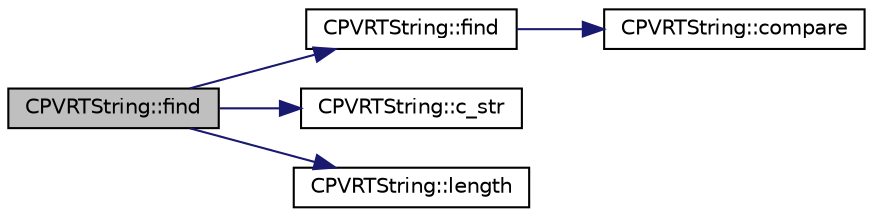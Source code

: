 digraph "CPVRTString::find"
{
  edge [fontname="Helvetica",fontsize="10",labelfontname="Helvetica",labelfontsize="10"];
  node [fontname="Helvetica",fontsize="10",shape=record];
  rankdir="LR";
  Node1 [label="CPVRTString::find",height=0.2,width=0.4,color="black", fillcolor="grey75", style="filled", fontcolor="black"];
  Node1 -> Node2 [color="midnightblue",fontsize="10",style="solid"];
  Node2 [label="CPVRTString::find",height=0.2,width=0.4,color="black", fillcolor="white", style="filled",URL="$class_c_p_v_r_t_string.html#a5ebc83257276abc56a7d46522dc56bba",tooltip="Finds a substring within this string. "];
  Node2 -> Node3 [color="midnightblue",fontsize="10",style="solid"];
  Node3 [label="CPVRTString::compare",height=0.2,width=0.4,color="black", fillcolor="white", style="filled",URL="$class_c_p_v_r_t_string.html#aac2f2e6f45ca19cea06c3988e11d6b15",tooltip="Compares the string with _Str. "];
  Node1 -> Node4 [color="midnightblue",fontsize="10",style="solid"];
  Node4 [label="CPVRTString::c_str",height=0.2,width=0.4,color="black", fillcolor="white", style="filled",URL="$class_c_p_v_r_t_string.html#aabd1f2848c4b1d65e7418b264502687d",tooltip="Returns a const char* pointer of the string. "];
  Node1 -> Node5 [color="midnightblue",fontsize="10",style="solid"];
  Node5 [label="CPVRTString::length",height=0.2,width=0.4,color="black", fillcolor="white", style="filled",URL="$class_c_p_v_r_t_string.html#ae3548c03219a9ddc367c64de48231bf9",tooltip="Returns the length of the string. "];
}
